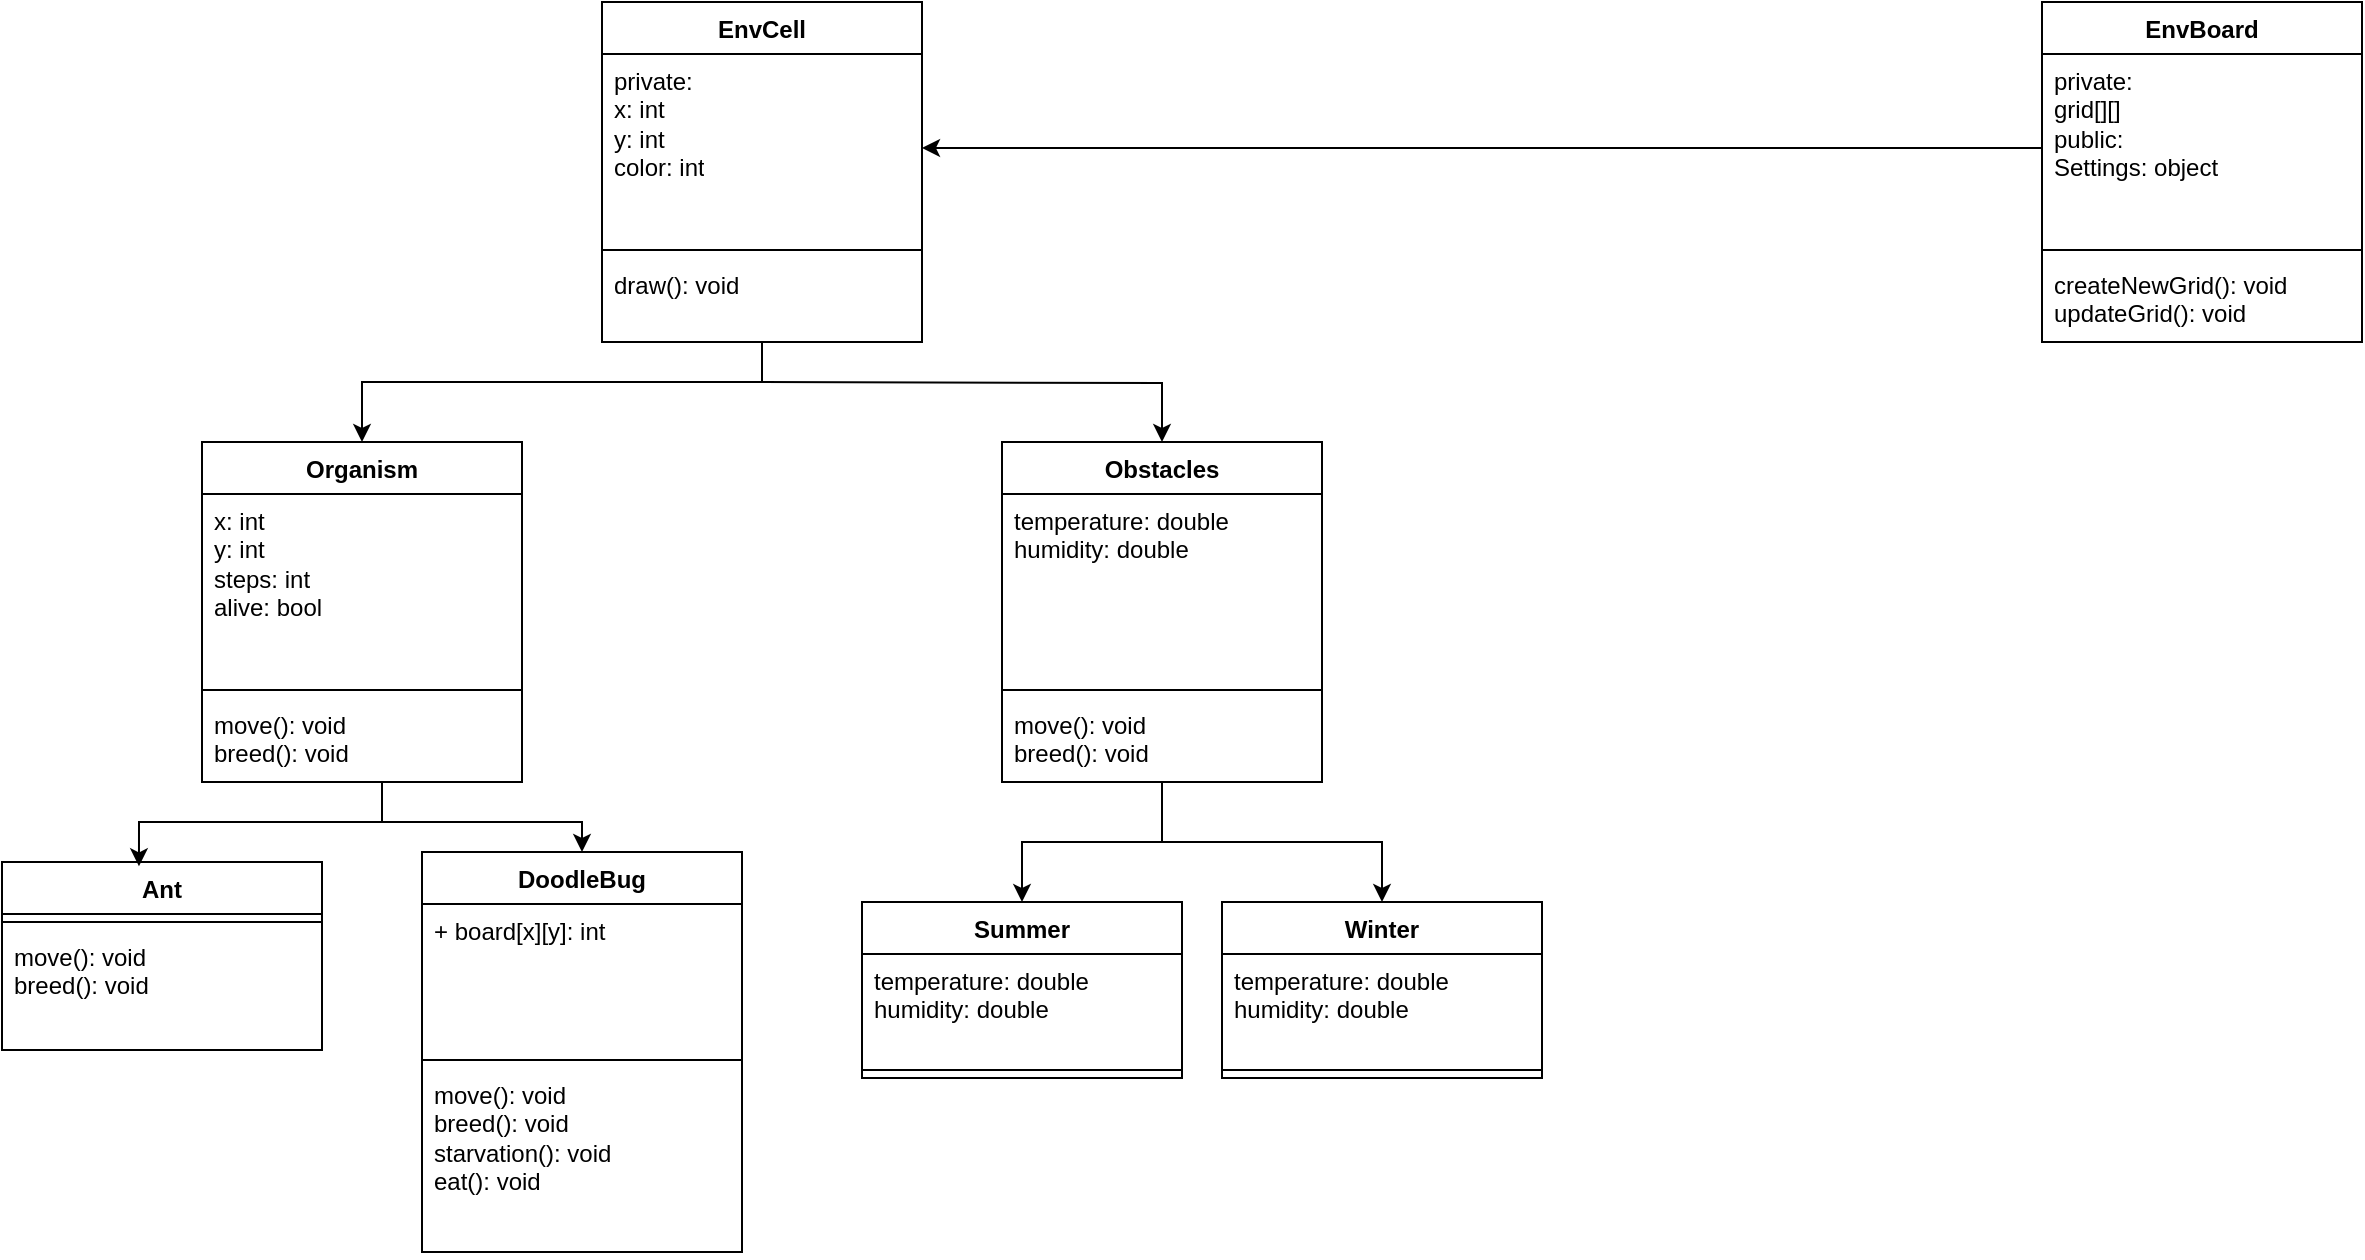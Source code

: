 <mxfile version="26.1.1">
  <diagram id="C5RBs43oDa-KdzZeNtuy" name="Page-1">
    <mxGraphModel dx="766" dy="640" grid="1" gridSize="10" guides="1" tooltips="1" connect="1" arrows="1" fold="1" page="1" pageScale="1" pageWidth="827" pageHeight="1169" math="0" shadow="0">
      <root>
        <mxCell id="WIyWlLk6GJQsqaUBKTNV-0" />
        <mxCell id="WIyWlLk6GJQsqaUBKTNV-1" parent="WIyWlLk6GJQsqaUBKTNV-0" />
        <mxCell id="vRmObChyonkmZq8Mf8Z5-4" value="Ant" style="swimlane;fontStyle=1;align=center;verticalAlign=top;childLayout=stackLayout;horizontal=1;startSize=26;horizontalStack=0;resizeParent=1;resizeParentMax=0;resizeLast=0;collapsible=1;marginBottom=0;whiteSpace=wrap;html=1;" vertex="1" parent="WIyWlLk6GJQsqaUBKTNV-1">
          <mxGeometry x="80" y="490" width="160" height="94" as="geometry" />
        </mxCell>
        <mxCell id="vRmObChyonkmZq8Mf8Z5-6" value="" style="line;strokeWidth=1;fillColor=none;align=left;verticalAlign=middle;spacingTop=-1;spacingLeft=3;spacingRight=3;rotatable=0;labelPosition=right;points=[];portConstraint=eastwest;strokeColor=inherit;" vertex="1" parent="vRmObChyonkmZq8Mf8Z5-4">
          <mxGeometry y="26" width="160" height="8" as="geometry" />
        </mxCell>
        <mxCell id="vRmObChyonkmZq8Mf8Z5-7" value="move(): void&lt;div&gt;breed(): void&lt;/div&gt;" style="text;strokeColor=none;fillColor=none;align=left;verticalAlign=top;spacingLeft=4;spacingRight=4;overflow=hidden;rotatable=0;points=[[0,0.5],[1,0.5]];portConstraint=eastwest;whiteSpace=wrap;html=1;" vertex="1" parent="vRmObChyonkmZq8Mf8Z5-4">
          <mxGeometry y="34" width="160" height="60" as="geometry" />
        </mxCell>
        <mxCell id="vRmObChyonkmZq8Mf8Z5-8" value="DoodleBug" style="swimlane;fontStyle=1;align=center;verticalAlign=top;childLayout=stackLayout;horizontal=1;startSize=26;horizontalStack=0;resizeParent=1;resizeParentMax=0;resizeLast=0;collapsible=1;marginBottom=0;whiteSpace=wrap;html=1;" vertex="1" parent="WIyWlLk6GJQsqaUBKTNV-1">
          <mxGeometry x="290" y="485" width="160" height="200" as="geometry" />
        </mxCell>
        <mxCell id="vRmObChyonkmZq8Mf8Z5-9" value="+ board[x][y]: int&lt;div&gt;&lt;br&gt;&lt;/div&gt;" style="text;strokeColor=none;fillColor=none;align=left;verticalAlign=top;spacingLeft=4;spacingRight=4;overflow=hidden;rotatable=0;points=[[0,0.5],[1,0.5]];portConstraint=eastwest;whiteSpace=wrap;html=1;" vertex="1" parent="vRmObChyonkmZq8Mf8Z5-8">
          <mxGeometry y="26" width="160" height="74" as="geometry" />
        </mxCell>
        <mxCell id="vRmObChyonkmZq8Mf8Z5-10" value="" style="line;strokeWidth=1;fillColor=none;align=left;verticalAlign=middle;spacingTop=-1;spacingLeft=3;spacingRight=3;rotatable=0;labelPosition=right;points=[];portConstraint=eastwest;strokeColor=inherit;" vertex="1" parent="vRmObChyonkmZq8Mf8Z5-8">
          <mxGeometry y="100" width="160" height="8" as="geometry" />
        </mxCell>
        <mxCell id="vRmObChyonkmZq8Mf8Z5-11" value="&lt;div&gt;move(): void&lt;/div&gt;&lt;div&gt;breed(): void&lt;/div&gt;starvation(): void&lt;div&gt;eat(): void&lt;/div&gt;&lt;div&gt;&lt;br&gt;&lt;/div&gt;" style="text;strokeColor=none;fillColor=none;align=left;verticalAlign=top;spacingLeft=4;spacingRight=4;overflow=hidden;rotatable=0;points=[[0,0.5],[1,0.5]];portConstraint=eastwest;whiteSpace=wrap;html=1;" vertex="1" parent="vRmObChyonkmZq8Mf8Z5-8">
          <mxGeometry y="108" width="160" height="92" as="geometry" />
        </mxCell>
        <mxCell id="vRmObChyonkmZq8Mf8Z5-17" style="edgeStyle=orthogonalEdgeStyle;rounded=0;orthogonalLoop=1;jettySize=auto;html=1;" edge="1" parent="WIyWlLk6GJQsqaUBKTNV-1" source="vRmObChyonkmZq8Mf8Z5-12" target="vRmObChyonkmZq8Mf8Z5-8">
          <mxGeometry relative="1" as="geometry">
            <Array as="points">
              <mxPoint x="270" y="470" />
              <mxPoint x="370" y="470" />
            </Array>
          </mxGeometry>
        </mxCell>
        <mxCell id="vRmObChyonkmZq8Mf8Z5-12" value="Organism" style="swimlane;fontStyle=1;align=center;verticalAlign=top;childLayout=stackLayout;horizontal=1;startSize=26;horizontalStack=0;resizeParent=1;resizeParentMax=0;resizeLast=0;collapsible=1;marginBottom=0;whiteSpace=wrap;html=1;" vertex="1" parent="WIyWlLk6GJQsqaUBKTNV-1">
          <mxGeometry x="180" y="280" width="160" height="170" as="geometry" />
        </mxCell>
        <mxCell id="vRmObChyonkmZq8Mf8Z5-13" value="x: int&lt;div&gt;y: int&lt;/div&gt;&lt;div&gt;steps: int&lt;/div&gt;&lt;div&gt;alive: bool&lt;br&gt;&lt;div&gt;&lt;br&gt;&lt;/div&gt;&lt;/div&gt;" style="text;strokeColor=none;fillColor=none;align=left;verticalAlign=top;spacingLeft=4;spacingRight=4;overflow=hidden;rotatable=0;points=[[0,0.5],[1,0.5]];portConstraint=eastwest;whiteSpace=wrap;html=1;" vertex="1" parent="vRmObChyonkmZq8Mf8Z5-12">
          <mxGeometry y="26" width="160" height="94" as="geometry" />
        </mxCell>
        <mxCell id="vRmObChyonkmZq8Mf8Z5-14" value="" style="line;strokeWidth=1;fillColor=none;align=left;verticalAlign=middle;spacingTop=-1;spacingLeft=3;spacingRight=3;rotatable=0;labelPosition=right;points=[];portConstraint=eastwest;strokeColor=inherit;" vertex="1" parent="vRmObChyonkmZq8Mf8Z5-12">
          <mxGeometry y="120" width="160" height="8" as="geometry" />
        </mxCell>
        <mxCell id="vRmObChyonkmZq8Mf8Z5-15" value="move(): void&lt;div&gt;breed(): void&lt;br&gt;&lt;div&gt;&lt;br&gt;&lt;/div&gt;&lt;/div&gt;" style="text;strokeColor=none;fillColor=none;align=left;verticalAlign=top;spacingLeft=4;spacingRight=4;overflow=hidden;rotatable=0;points=[[0,0.5],[1,0.5]];portConstraint=eastwest;whiteSpace=wrap;html=1;" vertex="1" parent="vRmObChyonkmZq8Mf8Z5-12">
          <mxGeometry y="128" width="160" height="42" as="geometry" />
        </mxCell>
        <mxCell id="vRmObChyonkmZq8Mf8Z5-18" style="edgeStyle=orthogonalEdgeStyle;rounded=0;orthogonalLoop=1;jettySize=auto;html=1;entryX=0.428;entryY=0.023;entryDx=0;entryDy=0;entryPerimeter=0;" edge="1" parent="WIyWlLk6GJQsqaUBKTNV-1" source="vRmObChyonkmZq8Mf8Z5-12" target="vRmObChyonkmZq8Mf8Z5-4">
          <mxGeometry relative="1" as="geometry">
            <Array as="points">
              <mxPoint x="270" y="470" />
              <mxPoint x="148" y="470" />
            </Array>
          </mxGeometry>
        </mxCell>
        <mxCell id="vRmObChyonkmZq8Mf8Z5-26" style="edgeStyle=orthogonalEdgeStyle;rounded=0;orthogonalLoop=1;jettySize=auto;html=1;entryX=0.5;entryY=0;entryDx=0;entryDy=0;" edge="1" parent="WIyWlLk6GJQsqaUBKTNV-1" source="vRmObChyonkmZq8Mf8Z5-20" target="vRmObChyonkmZq8Mf8Z5-12">
          <mxGeometry relative="1" as="geometry">
            <Array as="points">
              <mxPoint x="460" y="250" />
              <mxPoint x="260" y="250" />
            </Array>
          </mxGeometry>
        </mxCell>
        <mxCell id="vRmObChyonkmZq8Mf8Z5-32" style="edgeStyle=orthogonalEdgeStyle;rounded=0;orthogonalLoop=1;jettySize=auto;html=1;entryX=0.5;entryY=0;entryDx=0;entryDy=0;" edge="1" parent="WIyWlLk6GJQsqaUBKTNV-1" target="vRmObChyonkmZq8Mf8Z5-28">
          <mxGeometry relative="1" as="geometry">
            <mxPoint x="460" y="250" as="sourcePoint" />
          </mxGeometry>
        </mxCell>
        <mxCell id="vRmObChyonkmZq8Mf8Z5-20" value="EnvCell" style="swimlane;fontStyle=1;align=center;verticalAlign=top;childLayout=stackLayout;horizontal=1;startSize=26;horizontalStack=0;resizeParent=1;resizeParentMax=0;resizeLast=0;collapsible=1;marginBottom=0;whiteSpace=wrap;html=1;" vertex="1" parent="WIyWlLk6GJQsqaUBKTNV-1">
          <mxGeometry x="380" y="60" width="160" height="170" as="geometry" />
        </mxCell>
        <mxCell id="vRmObChyonkmZq8Mf8Z5-21" value="&lt;div&gt;private:&lt;/div&gt;x: int&lt;div&gt;y: int&lt;/div&gt;&lt;div&gt;color: int&lt;/div&gt;&lt;div&gt;&lt;div&gt;&lt;br&gt;&lt;/div&gt;&lt;/div&gt;" style="text;strokeColor=none;fillColor=none;align=left;verticalAlign=top;spacingLeft=4;spacingRight=4;overflow=hidden;rotatable=0;points=[[0,0.5],[1,0.5]];portConstraint=eastwest;whiteSpace=wrap;html=1;" vertex="1" parent="vRmObChyonkmZq8Mf8Z5-20">
          <mxGeometry y="26" width="160" height="94" as="geometry" />
        </mxCell>
        <mxCell id="vRmObChyonkmZq8Mf8Z5-22" value="" style="line;strokeWidth=1;fillColor=none;align=left;verticalAlign=middle;spacingTop=-1;spacingLeft=3;spacingRight=3;rotatable=0;labelPosition=right;points=[];portConstraint=eastwest;strokeColor=inherit;" vertex="1" parent="vRmObChyonkmZq8Mf8Z5-20">
          <mxGeometry y="120" width="160" height="8" as="geometry" />
        </mxCell>
        <mxCell id="vRmObChyonkmZq8Mf8Z5-23" value="draw(): void" style="text;strokeColor=none;fillColor=none;align=left;verticalAlign=top;spacingLeft=4;spacingRight=4;overflow=hidden;rotatable=0;points=[[0,0.5],[1,0.5]];portConstraint=eastwest;whiteSpace=wrap;html=1;" vertex="1" parent="vRmObChyonkmZq8Mf8Z5-20">
          <mxGeometry y="128" width="160" height="42" as="geometry" />
        </mxCell>
        <mxCell id="vRmObChyonkmZq8Mf8Z5-37" style="edgeStyle=orthogonalEdgeStyle;rounded=0;orthogonalLoop=1;jettySize=auto;html=1;" edge="1" parent="WIyWlLk6GJQsqaUBKTNV-1" source="vRmObChyonkmZq8Mf8Z5-28" target="vRmObChyonkmZq8Mf8Z5-33">
          <mxGeometry relative="1" as="geometry" />
        </mxCell>
        <mxCell id="vRmObChyonkmZq8Mf8Z5-43" style="edgeStyle=orthogonalEdgeStyle;rounded=0;orthogonalLoop=1;jettySize=auto;html=1;entryX=0.5;entryY=0;entryDx=0;entryDy=0;" edge="1" parent="WIyWlLk6GJQsqaUBKTNV-1" source="vRmObChyonkmZq8Mf8Z5-28" target="vRmObChyonkmZq8Mf8Z5-38">
          <mxGeometry relative="1" as="geometry" />
        </mxCell>
        <mxCell id="vRmObChyonkmZq8Mf8Z5-28" value="Obstacles" style="swimlane;fontStyle=1;align=center;verticalAlign=top;childLayout=stackLayout;horizontal=1;startSize=26;horizontalStack=0;resizeParent=1;resizeParentMax=0;resizeLast=0;collapsible=1;marginBottom=0;whiteSpace=wrap;html=1;" vertex="1" parent="WIyWlLk6GJQsqaUBKTNV-1">
          <mxGeometry x="580" y="280" width="160" height="170" as="geometry" />
        </mxCell>
        <mxCell id="vRmObChyonkmZq8Mf8Z5-29" value="temperature: double&lt;div&gt;humidity: double&lt;/div&gt;&lt;div&gt;&lt;br&gt;&lt;/div&gt;&lt;div&gt;&lt;div&gt;&lt;br&gt;&lt;div&gt;&lt;br&gt;&lt;/div&gt;&lt;/div&gt;&lt;/div&gt;" style="text;strokeColor=none;fillColor=none;align=left;verticalAlign=top;spacingLeft=4;spacingRight=4;overflow=hidden;rotatable=0;points=[[0,0.5],[1,0.5]];portConstraint=eastwest;whiteSpace=wrap;html=1;" vertex="1" parent="vRmObChyonkmZq8Mf8Z5-28">
          <mxGeometry y="26" width="160" height="94" as="geometry" />
        </mxCell>
        <mxCell id="vRmObChyonkmZq8Mf8Z5-30" value="" style="line;strokeWidth=1;fillColor=none;align=left;verticalAlign=middle;spacingTop=-1;spacingLeft=3;spacingRight=3;rotatable=0;labelPosition=right;points=[];portConstraint=eastwest;strokeColor=inherit;" vertex="1" parent="vRmObChyonkmZq8Mf8Z5-28">
          <mxGeometry y="120" width="160" height="8" as="geometry" />
        </mxCell>
        <mxCell id="vRmObChyonkmZq8Mf8Z5-31" value="move(): void&lt;div&gt;breed(): void&lt;br&gt;&lt;div&gt;&lt;br&gt;&lt;/div&gt;&lt;/div&gt;" style="text;strokeColor=none;fillColor=none;align=left;verticalAlign=top;spacingLeft=4;spacingRight=4;overflow=hidden;rotatable=0;points=[[0,0.5],[1,0.5]];portConstraint=eastwest;whiteSpace=wrap;html=1;" vertex="1" parent="vRmObChyonkmZq8Mf8Z5-28">
          <mxGeometry y="128" width="160" height="42" as="geometry" />
        </mxCell>
        <mxCell id="vRmObChyonkmZq8Mf8Z5-33" value="Winter" style="swimlane;fontStyle=1;align=center;verticalAlign=top;childLayout=stackLayout;horizontal=1;startSize=26;horizontalStack=0;resizeParent=1;resizeParentMax=0;resizeLast=0;collapsible=1;marginBottom=0;whiteSpace=wrap;html=1;" vertex="1" parent="WIyWlLk6GJQsqaUBKTNV-1">
          <mxGeometry x="690" y="510" width="160" height="88" as="geometry" />
        </mxCell>
        <mxCell id="vRmObChyonkmZq8Mf8Z5-34" value="&lt;div&gt;&lt;div&gt;temperature: double&lt;div&gt;humidity: double&lt;/div&gt;&lt;/div&gt;&lt;/div&gt;" style="text;strokeColor=none;fillColor=none;align=left;verticalAlign=top;spacingLeft=4;spacingRight=4;overflow=hidden;rotatable=0;points=[[0,0.5],[1,0.5]];portConstraint=eastwest;whiteSpace=wrap;html=1;" vertex="1" parent="vRmObChyonkmZq8Mf8Z5-33">
          <mxGeometry y="26" width="160" height="54" as="geometry" />
        </mxCell>
        <mxCell id="vRmObChyonkmZq8Mf8Z5-35" value="" style="line;strokeWidth=1;fillColor=none;align=left;verticalAlign=middle;spacingTop=-1;spacingLeft=3;spacingRight=3;rotatable=0;labelPosition=right;points=[];portConstraint=eastwest;strokeColor=inherit;" vertex="1" parent="vRmObChyonkmZq8Mf8Z5-33">
          <mxGeometry y="80" width="160" height="8" as="geometry" />
        </mxCell>
        <mxCell id="vRmObChyonkmZq8Mf8Z5-38" value="Summer" style="swimlane;fontStyle=1;align=center;verticalAlign=top;childLayout=stackLayout;horizontal=1;startSize=26;horizontalStack=0;resizeParent=1;resizeParentMax=0;resizeLast=0;collapsible=1;marginBottom=0;whiteSpace=wrap;html=1;" vertex="1" parent="WIyWlLk6GJQsqaUBKTNV-1">
          <mxGeometry x="510" y="510" width="160" height="88" as="geometry" />
        </mxCell>
        <mxCell id="vRmObChyonkmZq8Mf8Z5-39" value="&lt;div&gt;&lt;div&gt;temperature: double&lt;div&gt;humidity: double&lt;/div&gt;&lt;/div&gt;&lt;/div&gt;" style="text;strokeColor=none;fillColor=none;align=left;verticalAlign=top;spacingLeft=4;spacingRight=4;overflow=hidden;rotatable=0;points=[[0,0.5],[1,0.5]];portConstraint=eastwest;whiteSpace=wrap;html=1;" vertex="1" parent="vRmObChyonkmZq8Mf8Z5-38">
          <mxGeometry y="26" width="160" height="54" as="geometry" />
        </mxCell>
        <mxCell id="vRmObChyonkmZq8Mf8Z5-40" value="" style="line;strokeWidth=1;fillColor=none;align=left;verticalAlign=middle;spacingTop=-1;spacingLeft=3;spacingRight=3;rotatable=0;labelPosition=right;points=[];portConstraint=eastwest;strokeColor=inherit;" vertex="1" parent="vRmObChyonkmZq8Mf8Z5-38">
          <mxGeometry y="80" width="160" height="8" as="geometry" />
        </mxCell>
        <mxCell id="vRmObChyonkmZq8Mf8Z5-44" value="EnvBoard" style="swimlane;fontStyle=1;align=center;verticalAlign=top;childLayout=stackLayout;horizontal=1;startSize=26;horizontalStack=0;resizeParent=1;resizeParentMax=0;resizeLast=0;collapsible=1;marginBottom=0;whiteSpace=wrap;html=1;" vertex="1" parent="WIyWlLk6GJQsqaUBKTNV-1">
          <mxGeometry x="1100" y="60" width="160" height="170" as="geometry" />
        </mxCell>
        <mxCell id="vRmObChyonkmZq8Mf8Z5-45" value="&lt;div&gt;private:&lt;/div&gt;grid[][]&lt;div&gt;public:&amp;nbsp;&lt;/div&gt;&lt;div&gt;Settings: object&lt;br&gt;&lt;div&gt;&lt;br&gt;&lt;div&gt;&lt;div&gt;&lt;br&gt;&lt;/div&gt;&lt;/div&gt;&lt;/div&gt;&lt;/div&gt;" style="text;strokeColor=none;fillColor=none;align=left;verticalAlign=top;spacingLeft=4;spacingRight=4;overflow=hidden;rotatable=0;points=[[0,0.5],[1,0.5]];portConstraint=eastwest;whiteSpace=wrap;html=1;" vertex="1" parent="vRmObChyonkmZq8Mf8Z5-44">
          <mxGeometry y="26" width="160" height="94" as="geometry" />
        </mxCell>
        <mxCell id="vRmObChyonkmZq8Mf8Z5-46" value="" style="line;strokeWidth=1;fillColor=none;align=left;verticalAlign=middle;spacingTop=-1;spacingLeft=3;spacingRight=3;rotatable=0;labelPosition=right;points=[];portConstraint=eastwest;strokeColor=inherit;" vertex="1" parent="vRmObChyonkmZq8Mf8Z5-44">
          <mxGeometry y="120" width="160" height="8" as="geometry" />
        </mxCell>
        <mxCell id="vRmObChyonkmZq8Mf8Z5-47" value="createNewGrid(): void&lt;div&gt;updateGrid(): void&lt;/div&gt;" style="text;strokeColor=none;fillColor=none;align=left;verticalAlign=top;spacingLeft=4;spacingRight=4;overflow=hidden;rotatable=0;points=[[0,0.5],[1,0.5]];portConstraint=eastwest;whiteSpace=wrap;html=1;" vertex="1" parent="vRmObChyonkmZq8Mf8Z5-44">
          <mxGeometry y="128" width="160" height="42" as="geometry" />
        </mxCell>
        <mxCell id="vRmObChyonkmZq8Mf8Z5-48" style="edgeStyle=orthogonalEdgeStyle;rounded=0;orthogonalLoop=1;jettySize=auto;html=1;entryX=1;entryY=0.5;entryDx=0;entryDy=0;" edge="1" parent="WIyWlLk6GJQsqaUBKTNV-1" source="vRmObChyonkmZq8Mf8Z5-45" target="vRmObChyonkmZq8Mf8Z5-21">
          <mxGeometry relative="1" as="geometry" />
        </mxCell>
      </root>
    </mxGraphModel>
  </diagram>
</mxfile>

